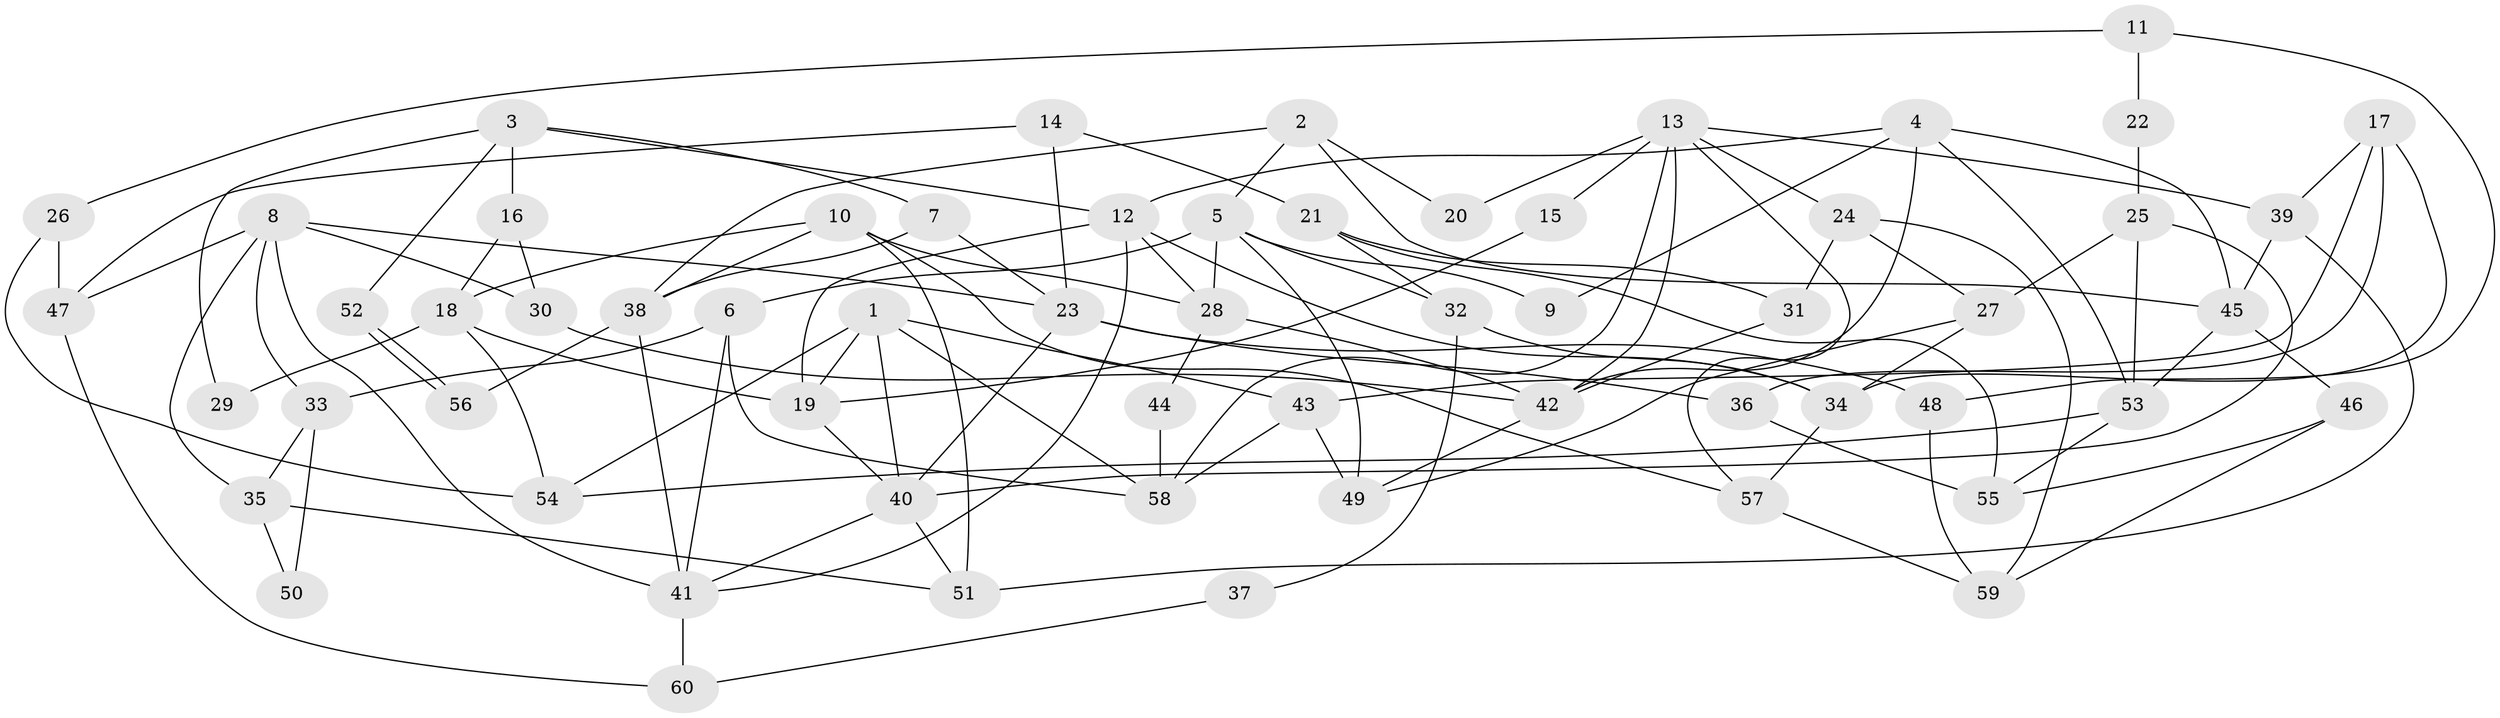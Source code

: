 // coarse degree distribution, {5: 0.2222222222222222, 12: 0.1111111111111111, 7: 0.1111111111111111, 3: 0.1111111111111111, 9: 0.05555555555555555, 10: 0.05555555555555555, 11: 0.05555555555555555, 4: 0.1111111111111111, 2: 0.16666666666666666}
// Generated by graph-tools (version 1.1) at 2025/18/03/04/25 18:18:58]
// undirected, 60 vertices, 120 edges
graph export_dot {
graph [start="1"]
  node [color=gray90,style=filled];
  1;
  2;
  3;
  4;
  5;
  6;
  7;
  8;
  9;
  10;
  11;
  12;
  13;
  14;
  15;
  16;
  17;
  18;
  19;
  20;
  21;
  22;
  23;
  24;
  25;
  26;
  27;
  28;
  29;
  30;
  31;
  32;
  33;
  34;
  35;
  36;
  37;
  38;
  39;
  40;
  41;
  42;
  43;
  44;
  45;
  46;
  47;
  48;
  49;
  50;
  51;
  52;
  53;
  54;
  55;
  56;
  57;
  58;
  59;
  60;
  1 -- 54;
  1 -- 58;
  1 -- 19;
  1 -- 40;
  1 -- 43;
  2 -- 38;
  2 -- 5;
  2 -- 20;
  2 -- 45;
  3 -- 12;
  3 -- 7;
  3 -- 16;
  3 -- 29;
  3 -- 52;
  4 -- 12;
  4 -- 42;
  4 -- 9;
  4 -- 45;
  4 -- 53;
  5 -- 28;
  5 -- 6;
  5 -- 9;
  5 -- 32;
  5 -- 49;
  6 -- 41;
  6 -- 58;
  6 -- 33;
  7 -- 23;
  7 -- 38;
  8 -- 23;
  8 -- 33;
  8 -- 30;
  8 -- 35;
  8 -- 41;
  8 -- 47;
  10 -- 51;
  10 -- 18;
  10 -- 28;
  10 -- 38;
  10 -- 57;
  11 -- 26;
  11 -- 48;
  11 -- 22;
  12 -- 34;
  12 -- 41;
  12 -- 19;
  12 -- 28;
  13 -- 42;
  13 -- 57;
  13 -- 15;
  13 -- 20;
  13 -- 24;
  13 -- 39;
  13 -- 58;
  14 -- 21;
  14 -- 23;
  14 -- 47;
  15 -- 19;
  16 -- 30;
  16 -- 18;
  17 -- 43;
  17 -- 39;
  17 -- 34;
  17 -- 36;
  18 -- 19;
  18 -- 29;
  18 -- 54;
  19 -- 40;
  21 -- 31;
  21 -- 55;
  21 -- 32;
  22 -- 25;
  23 -- 40;
  23 -- 36;
  23 -- 48;
  24 -- 27;
  24 -- 31;
  24 -- 59;
  25 -- 53;
  25 -- 40;
  25 -- 27;
  26 -- 54;
  26 -- 47;
  27 -- 34;
  27 -- 49;
  28 -- 42;
  28 -- 44;
  30 -- 42;
  31 -- 42;
  32 -- 34;
  32 -- 37;
  33 -- 35;
  33 -- 50;
  34 -- 57;
  35 -- 51;
  35 -- 50;
  36 -- 55;
  37 -- 60;
  38 -- 41;
  38 -- 56;
  39 -- 45;
  39 -- 51;
  40 -- 41;
  40 -- 51;
  41 -- 60;
  42 -- 49;
  43 -- 49;
  43 -- 58;
  44 -- 58;
  45 -- 46;
  45 -- 53;
  46 -- 59;
  46 -- 55;
  47 -- 60;
  48 -- 59;
  52 -- 56;
  52 -- 56;
  53 -- 54;
  53 -- 55;
  57 -- 59;
}
